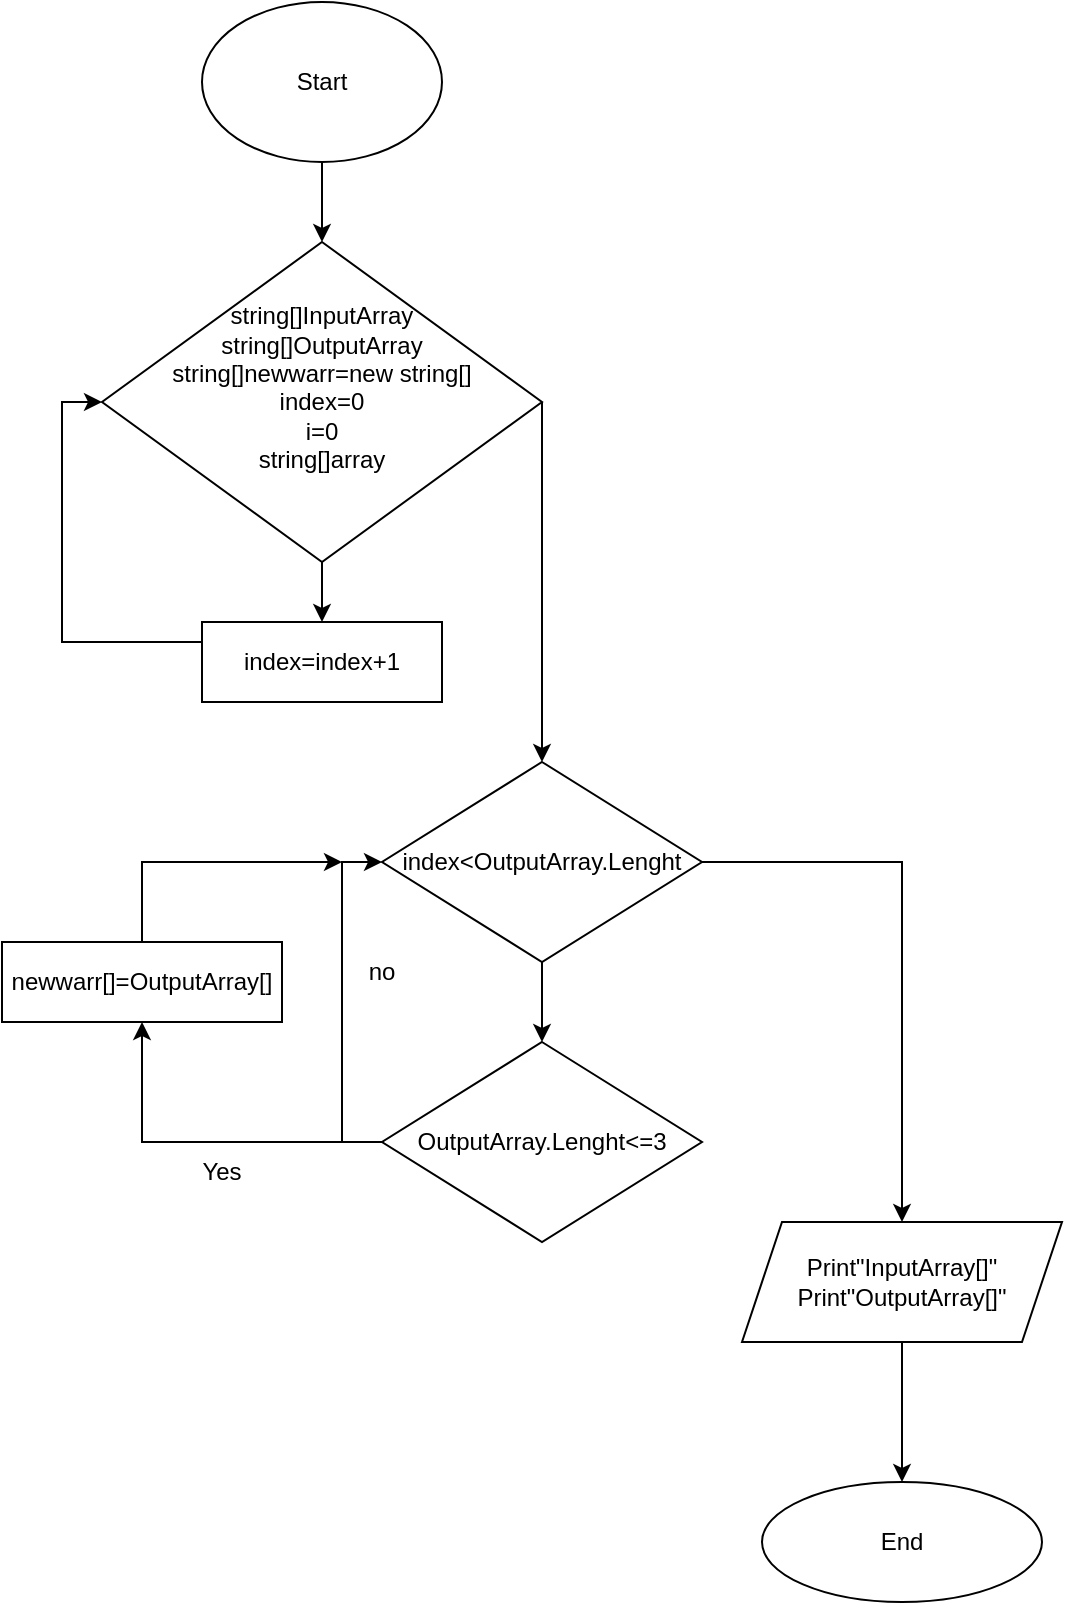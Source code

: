 <mxfile version="21.0.10" type="device"><diagram name="Страница 1" id="S8Xr6lS-xzWXKdoIKldB"><mxGraphModel dx="1727" dy="888" grid="1" gridSize="10" guides="1" tooltips="1" connect="1" arrows="1" fold="1" page="1" pageScale="1" pageWidth="827" pageHeight="1169" math="0" shadow="0"><root><mxCell id="0"/><mxCell id="1" parent="0"/><mxCell id="cGf9bR33maTRwS0loyLa-3" value="" style="edgeStyle=orthogonalEdgeStyle;rounded=0;orthogonalLoop=1;jettySize=auto;html=1;" edge="1" parent="1" source="cGf9bR33maTRwS0loyLa-1" target="cGf9bR33maTRwS0loyLa-2"><mxGeometry relative="1" as="geometry"/></mxCell><mxCell id="cGf9bR33maTRwS0loyLa-1" value="&lt;font style=&quot;vertical-align: inherit;&quot;&gt;&lt;font style=&quot;vertical-align: inherit;&quot;&gt;Start&lt;/font&gt;&lt;/font&gt;" style="ellipse;whiteSpace=wrap;html=1;" vertex="1" parent="1"><mxGeometry x="320" y="10" width="120" height="80" as="geometry"/></mxCell><mxCell id="cGf9bR33maTRwS0loyLa-5" value="" style="edgeStyle=orthogonalEdgeStyle;rounded=0;orthogonalLoop=1;jettySize=auto;html=1;" edge="1" parent="1" source="cGf9bR33maTRwS0loyLa-2" target="cGf9bR33maTRwS0loyLa-4"><mxGeometry relative="1" as="geometry"/></mxCell><mxCell id="cGf9bR33maTRwS0loyLa-2" value="&lt;font style=&quot;vertical-align: inherit;&quot;&gt;&lt;font style=&quot;vertical-align: inherit;&quot;&gt;string[]InputArray&lt;br&gt;string[]OutputArray&lt;br&gt;string[]newwarr=new string[]&lt;br&gt;index=0&lt;br&gt;i=0&lt;br&gt;string[]array&lt;br&gt;&lt;br&gt;&lt;/font&gt;&lt;/font&gt;" style="rhombus;whiteSpace=wrap;html=1;" vertex="1" parent="1"><mxGeometry x="270" y="130" width="220" height="160" as="geometry"/></mxCell><mxCell id="cGf9bR33maTRwS0loyLa-7" value="" style="edgeStyle=orthogonalEdgeStyle;rounded=0;orthogonalLoop=1;jettySize=auto;html=1;entryX=0;entryY=0.5;entryDx=0;entryDy=0;" edge="1" parent="1" source="cGf9bR33maTRwS0loyLa-4" target="cGf9bR33maTRwS0loyLa-2"><mxGeometry relative="1" as="geometry"><mxPoint x="240" y="340" as="targetPoint"/><Array as="points"><mxPoint x="250" y="330"/><mxPoint x="250" y="210"/></Array></mxGeometry></mxCell><mxCell id="cGf9bR33maTRwS0loyLa-4" value="&lt;font style=&quot;vertical-align: inherit;&quot;&gt;&lt;font style=&quot;vertical-align: inherit;&quot;&gt;index=index+1&lt;/font&gt;&lt;/font&gt;" style="whiteSpace=wrap;html=1;" vertex="1" parent="1"><mxGeometry x="320" y="320" width="120" height="40" as="geometry"/></mxCell><mxCell id="cGf9bR33maTRwS0loyLa-8" value="" style="endArrow=classic;html=1;rounded=0;" edge="1" parent="1" target="cGf9bR33maTRwS0loyLa-9"><mxGeometry width="50" height="50" relative="1" as="geometry"><mxPoint x="490" y="210" as="sourcePoint"/><mxPoint x="490" y="370" as="targetPoint"/><Array as="points"/></mxGeometry></mxCell><mxCell id="cGf9bR33maTRwS0loyLa-11" value="" style="edgeStyle=orthogonalEdgeStyle;rounded=0;orthogonalLoop=1;jettySize=auto;html=1;" edge="1" parent="1" source="cGf9bR33maTRwS0loyLa-9" target="cGf9bR33maTRwS0loyLa-10"><mxGeometry relative="1" as="geometry"/></mxCell><mxCell id="cGf9bR33maTRwS0loyLa-25" value="" style="edgeStyle=orthogonalEdgeStyle;rounded=0;orthogonalLoop=1;jettySize=auto;html=1;" edge="1" parent="1" source="cGf9bR33maTRwS0loyLa-9" target="cGf9bR33maTRwS0loyLa-24"><mxGeometry relative="1" as="geometry"/></mxCell><mxCell id="cGf9bR33maTRwS0loyLa-9" value="&lt;font style=&quot;vertical-align: inherit;&quot;&gt;&lt;font style=&quot;vertical-align: inherit;&quot;&gt;index&amp;lt;OutputArray.Lenght&lt;/font&gt;&lt;/font&gt;" style="rhombus;whiteSpace=wrap;html=1;" vertex="1" parent="1"><mxGeometry x="410" y="390" width="160" height="100" as="geometry"/></mxCell><mxCell id="cGf9bR33maTRwS0loyLa-13" value="" style="edgeStyle=orthogonalEdgeStyle;rounded=0;orthogonalLoop=1;jettySize=auto;html=1;entryX=0;entryY=0.5;entryDx=0;entryDy=0;" edge="1" parent="1" source="cGf9bR33maTRwS0loyLa-10" target="cGf9bR33maTRwS0loyLa-9"><mxGeometry relative="1" as="geometry"><mxPoint x="320" y="440" as="targetPoint"/><Array as="points"><mxPoint x="390" y="580"/><mxPoint x="390" y="440"/></Array></mxGeometry></mxCell><mxCell id="cGf9bR33maTRwS0loyLa-18" value="" style="edgeStyle=orthogonalEdgeStyle;rounded=0;orthogonalLoop=1;jettySize=auto;html=1;" edge="1" parent="1" source="cGf9bR33maTRwS0loyLa-10" target="cGf9bR33maTRwS0loyLa-17"><mxGeometry relative="1" as="geometry"/></mxCell><mxCell id="cGf9bR33maTRwS0loyLa-10" value="&lt;font style=&quot;vertical-align: inherit;&quot;&gt;&lt;font style=&quot;vertical-align: inherit;&quot;&gt;&lt;font style=&quot;vertical-align: inherit;&quot;&gt;&lt;font style=&quot;vertical-align: inherit;&quot;&gt;OutputArray.Lenght&amp;lt;=3&lt;/font&gt;&lt;/font&gt;&lt;/font&gt;&lt;/font&gt;" style="rhombus;whiteSpace=wrap;html=1;" vertex="1" parent="1"><mxGeometry x="410" y="530" width="160" height="100" as="geometry"/></mxCell><mxCell id="cGf9bR33maTRwS0loyLa-14" value="&lt;font style=&quot;vertical-align: inherit;&quot;&gt;&lt;font style=&quot;vertical-align: inherit;&quot;&gt;no&lt;/font&gt;&lt;/font&gt;" style="text;html=1;strokeColor=none;fillColor=none;align=center;verticalAlign=middle;whiteSpace=wrap;rounded=0;" vertex="1" parent="1"><mxGeometry x="380" y="480" width="60" height="30" as="geometry"/></mxCell><mxCell id="cGf9bR33maTRwS0loyLa-21" value="" style="edgeStyle=orthogonalEdgeStyle;rounded=0;orthogonalLoop=1;jettySize=auto;html=1;" edge="1" parent="1" source="cGf9bR33maTRwS0loyLa-17"><mxGeometry relative="1" as="geometry"><mxPoint x="390" y="440" as="targetPoint"/><Array as="points"><mxPoint x="290" y="440"/></Array></mxGeometry></mxCell><mxCell id="cGf9bR33maTRwS0loyLa-17" value="&lt;font style=&quot;vertical-align: inherit;&quot;&gt;&lt;font style=&quot;vertical-align: inherit;&quot;&gt;newwarr[]=OutputArray[]&lt;/font&gt;&lt;/font&gt;" style="whiteSpace=wrap;html=1;" vertex="1" parent="1"><mxGeometry x="220" y="480" width="140" height="40" as="geometry"/></mxCell><mxCell id="cGf9bR33maTRwS0loyLa-19" value="&lt;font style=&quot;vertical-align: inherit;&quot;&gt;&lt;font style=&quot;vertical-align: inherit;&quot;&gt;Yes&lt;/font&gt;&lt;/font&gt;" style="text;html=1;strokeColor=none;fillColor=none;align=center;verticalAlign=middle;whiteSpace=wrap;rounded=0;" vertex="1" parent="1"><mxGeometry x="300" y="580" width="60" height="30" as="geometry"/></mxCell><mxCell id="cGf9bR33maTRwS0loyLa-29" value="" style="edgeStyle=orthogonalEdgeStyle;rounded=0;orthogonalLoop=1;jettySize=auto;html=1;" edge="1" parent="1" source="cGf9bR33maTRwS0loyLa-24" target="cGf9bR33maTRwS0loyLa-28"><mxGeometry relative="1" as="geometry"/></mxCell><mxCell id="cGf9bR33maTRwS0loyLa-24" value="&lt;font style=&quot;vertical-align: inherit;&quot;&gt;&lt;font style=&quot;vertical-align: inherit;&quot;&gt;Print&quot;InputArray[]&quot;&lt;br&gt;Print&quot;OutputArray[]&quot;&lt;br&gt;&lt;/font&gt;&lt;/font&gt;" style="shape=parallelogram;perimeter=parallelogramPerimeter;whiteSpace=wrap;html=1;fixedSize=1;" vertex="1" parent="1"><mxGeometry x="590" y="620" width="160" height="60" as="geometry"/></mxCell><mxCell id="cGf9bR33maTRwS0loyLa-28" value="&lt;font style=&quot;vertical-align: inherit;&quot;&gt;&lt;font style=&quot;vertical-align: inherit;&quot;&gt;Еnd&lt;/font&gt;&lt;/font&gt;" style="ellipse;whiteSpace=wrap;html=1;" vertex="1" parent="1"><mxGeometry x="600" y="750" width="140" height="60" as="geometry"/></mxCell></root></mxGraphModel></diagram></mxfile>